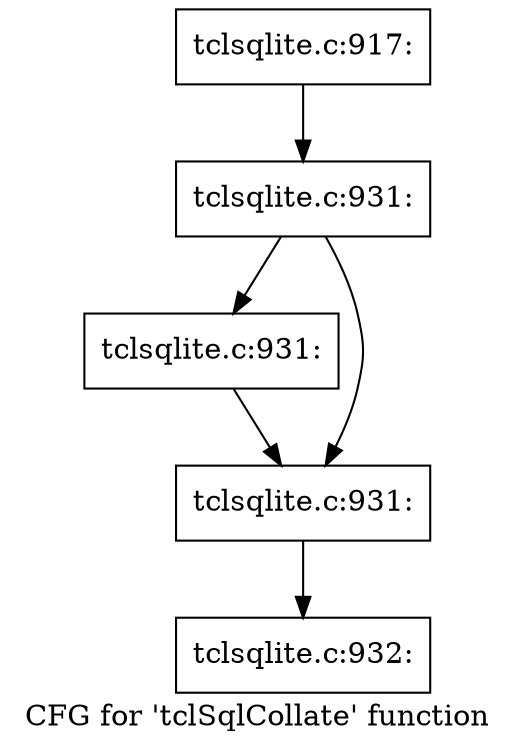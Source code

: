 digraph "CFG for 'tclSqlCollate' function" {
	label="CFG for 'tclSqlCollate' function";

	Node0x55a735a41950 [shape=record,label="{tclsqlite.c:917:}"];
	Node0x55a735a41950 -> Node0x55a735a45da0;
	Node0x55a735a45da0 [shape=record,label="{tclsqlite.c:931:}"];
	Node0x55a735a45da0 -> Node0x55a735a462a0;
	Node0x55a735a45da0 -> Node0x55a735a462f0;
	Node0x55a735a462a0 [shape=record,label="{tclsqlite.c:931:}"];
	Node0x55a735a462a0 -> Node0x55a735a462f0;
	Node0x55a735a462f0 [shape=record,label="{tclsqlite.c:931:}"];
	Node0x55a735a462f0 -> Node0x55a735a45d00;
	Node0x55a735a45d00 [shape=record,label="{tclsqlite.c:932:}"];
}

